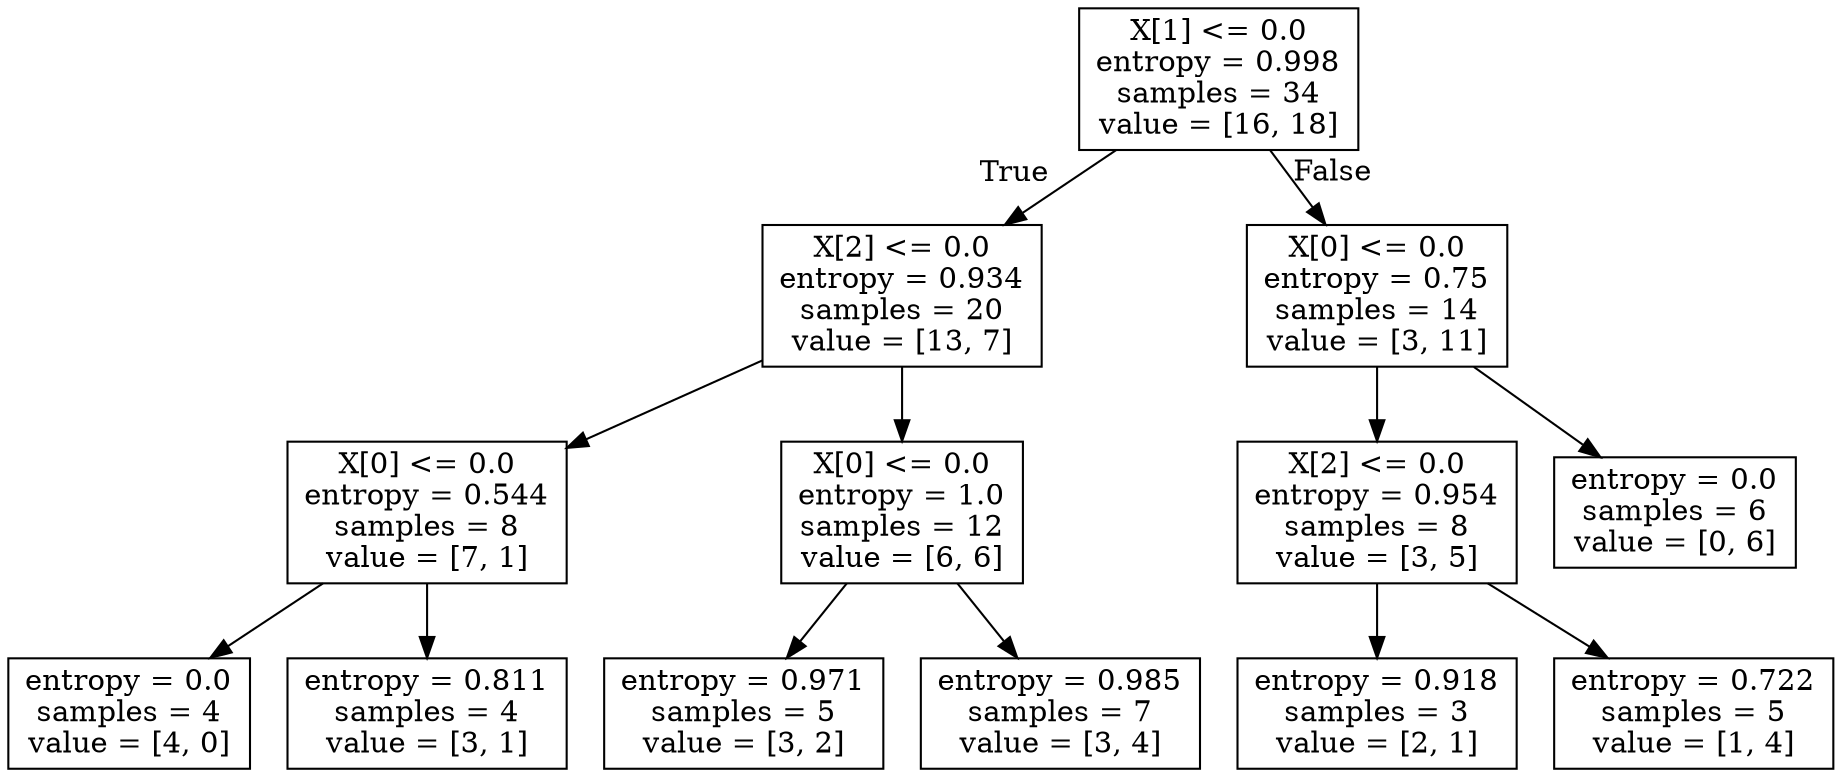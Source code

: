 digraph Tree {
node [shape=box] ;
0 [label="X[1] <= 0.0\nentropy = 0.998\nsamples = 34\nvalue = [16, 18]"] ;
1 [label="X[2] <= 0.0\nentropy = 0.934\nsamples = 20\nvalue = [13, 7]"] ;
0 -> 1 [labeldistance=2.5, labelangle=45, headlabel="True"] ;
2 [label="X[0] <= 0.0\nentropy = 0.544\nsamples = 8\nvalue = [7, 1]"] ;
1 -> 2 ;
3 [label="entropy = 0.0\nsamples = 4\nvalue = [4, 0]"] ;
2 -> 3 ;
4 [label="entropy = 0.811\nsamples = 4\nvalue = [3, 1]"] ;
2 -> 4 ;
5 [label="X[0] <= 0.0\nentropy = 1.0\nsamples = 12\nvalue = [6, 6]"] ;
1 -> 5 ;
6 [label="entropy = 0.971\nsamples = 5\nvalue = [3, 2]"] ;
5 -> 6 ;
7 [label="entropy = 0.985\nsamples = 7\nvalue = [3, 4]"] ;
5 -> 7 ;
8 [label="X[0] <= 0.0\nentropy = 0.75\nsamples = 14\nvalue = [3, 11]"] ;
0 -> 8 [labeldistance=2.5, labelangle=-45, headlabel="False"] ;
9 [label="X[2] <= 0.0\nentropy = 0.954\nsamples = 8\nvalue = [3, 5]"] ;
8 -> 9 ;
10 [label="entropy = 0.918\nsamples = 3\nvalue = [2, 1]"] ;
9 -> 10 ;
11 [label="entropy = 0.722\nsamples = 5\nvalue = [1, 4]"] ;
9 -> 11 ;
12 [label="entropy = 0.0\nsamples = 6\nvalue = [0, 6]"] ;
8 -> 12 ;
}